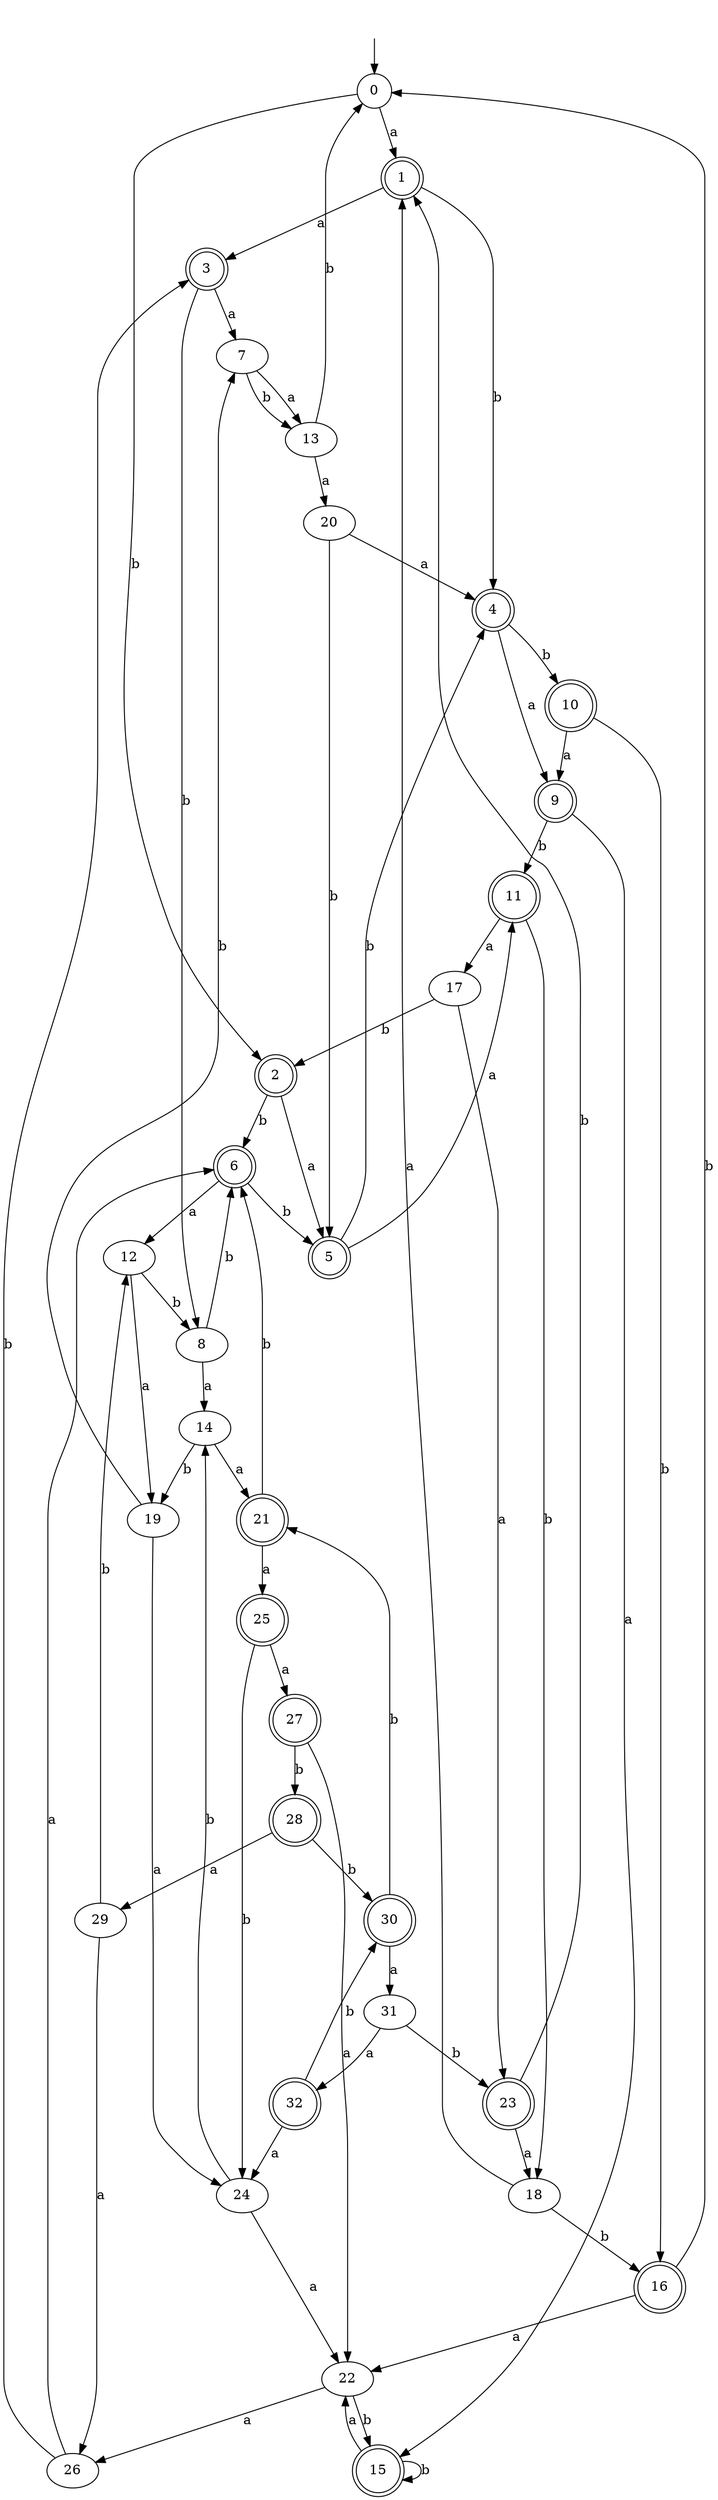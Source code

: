 digraph RandomDFA {
  __start0 [label="", shape=none];
  __start0 -> 0 [label=""];
  0 [shape=circle]
  0 -> 1 [label="a"]
  0 -> 2 [label="b"]
  1 [shape=doublecircle]
  1 -> 3 [label="a"]
  1 -> 4 [label="b"]
  2 [shape=doublecircle]
  2 -> 5 [label="a"]
  2 -> 6 [label="b"]
  3 [shape=doublecircle]
  3 -> 7 [label="a"]
  3 -> 8 [label="b"]
  4 [shape=doublecircle]
  4 -> 9 [label="a"]
  4 -> 10 [label="b"]
  5 [shape=doublecircle]
  5 -> 11 [label="a"]
  5 -> 4 [label="b"]
  6 [shape=doublecircle]
  6 -> 12 [label="a"]
  6 -> 5 [label="b"]
  7
  7 -> 13 [label="a"]
  7 -> 13 [label="b"]
  8
  8 -> 14 [label="a"]
  8 -> 6 [label="b"]
  9 [shape=doublecircle]
  9 -> 15 [label="a"]
  9 -> 11 [label="b"]
  10 [shape=doublecircle]
  10 -> 9 [label="a"]
  10 -> 16 [label="b"]
  11 [shape=doublecircle]
  11 -> 17 [label="a"]
  11 -> 18 [label="b"]
  12
  12 -> 19 [label="a"]
  12 -> 8 [label="b"]
  13
  13 -> 20 [label="a"]
  13 -> 0 [label="b"]
  14
  14 -> 21 [label="a"]
  14 -> 19 [label="b"]
  15 [shape=doublecircle]
  15 -> 22 [label="a"]
  15 -> 15 [label="b"]
  16 [shape=doublecircle]
  16 -> 22 [label="a"]
  16 -> 0 [label="b"]
  17
  17 -> 23 [label="a"]
  17 -> 2 [label="b"]
  18
  18 -> 1 [label="a"]
  18 -> 16 [label="b"]
  19
  19 -> 24 [label="a"]
  19 -> 7 [label="b"]
  20
  20 -> 4 [label="a"]
  20 -> 5 [label="b"]
  21 [shape=doublecircle]
  21 -> 25 [label="a"]
  21 -> 6 [label="b"]
  22
  22 -> 26 [label="a"]
  22 -> 15 [label="b"]
  23 [shape=doublecircle]
  23 -> 18 [label="a"]
  23 -> 1 [label="b"]
  24
  24 -> 22 [label="a"]
  24 -> 14 [label="b"]
  25 [shape=doublecircle]
  25 -> 27 [label="a"]
  25 -> 24 [label="b"]
  26
  26 -> 6 [label="a"]
  26 -> 3 [label="b"]
  27 [shape=doublecircle]
  27 -> 22 [label="a"]
  27 -> 28 [label="b"]
  28 [shape=doublecircle]
  28 -> 29 [label="a"]
  28 -> 30 [label="b"]
  29
  29 -> 26 [label="a"]
  29 -> 12 [label="b"]
  30 [shape=doublecircle]
  30 -> 31 [label="a"]
  30 -> 21 [label="b"]
  31
  31 -> 32 [label="a"]
  31 -> 23 [label="b"]
  32 [shape=doublecircle]
  32 -> 24 [label="a"]
  32 -> 30 [label="b"]
}
